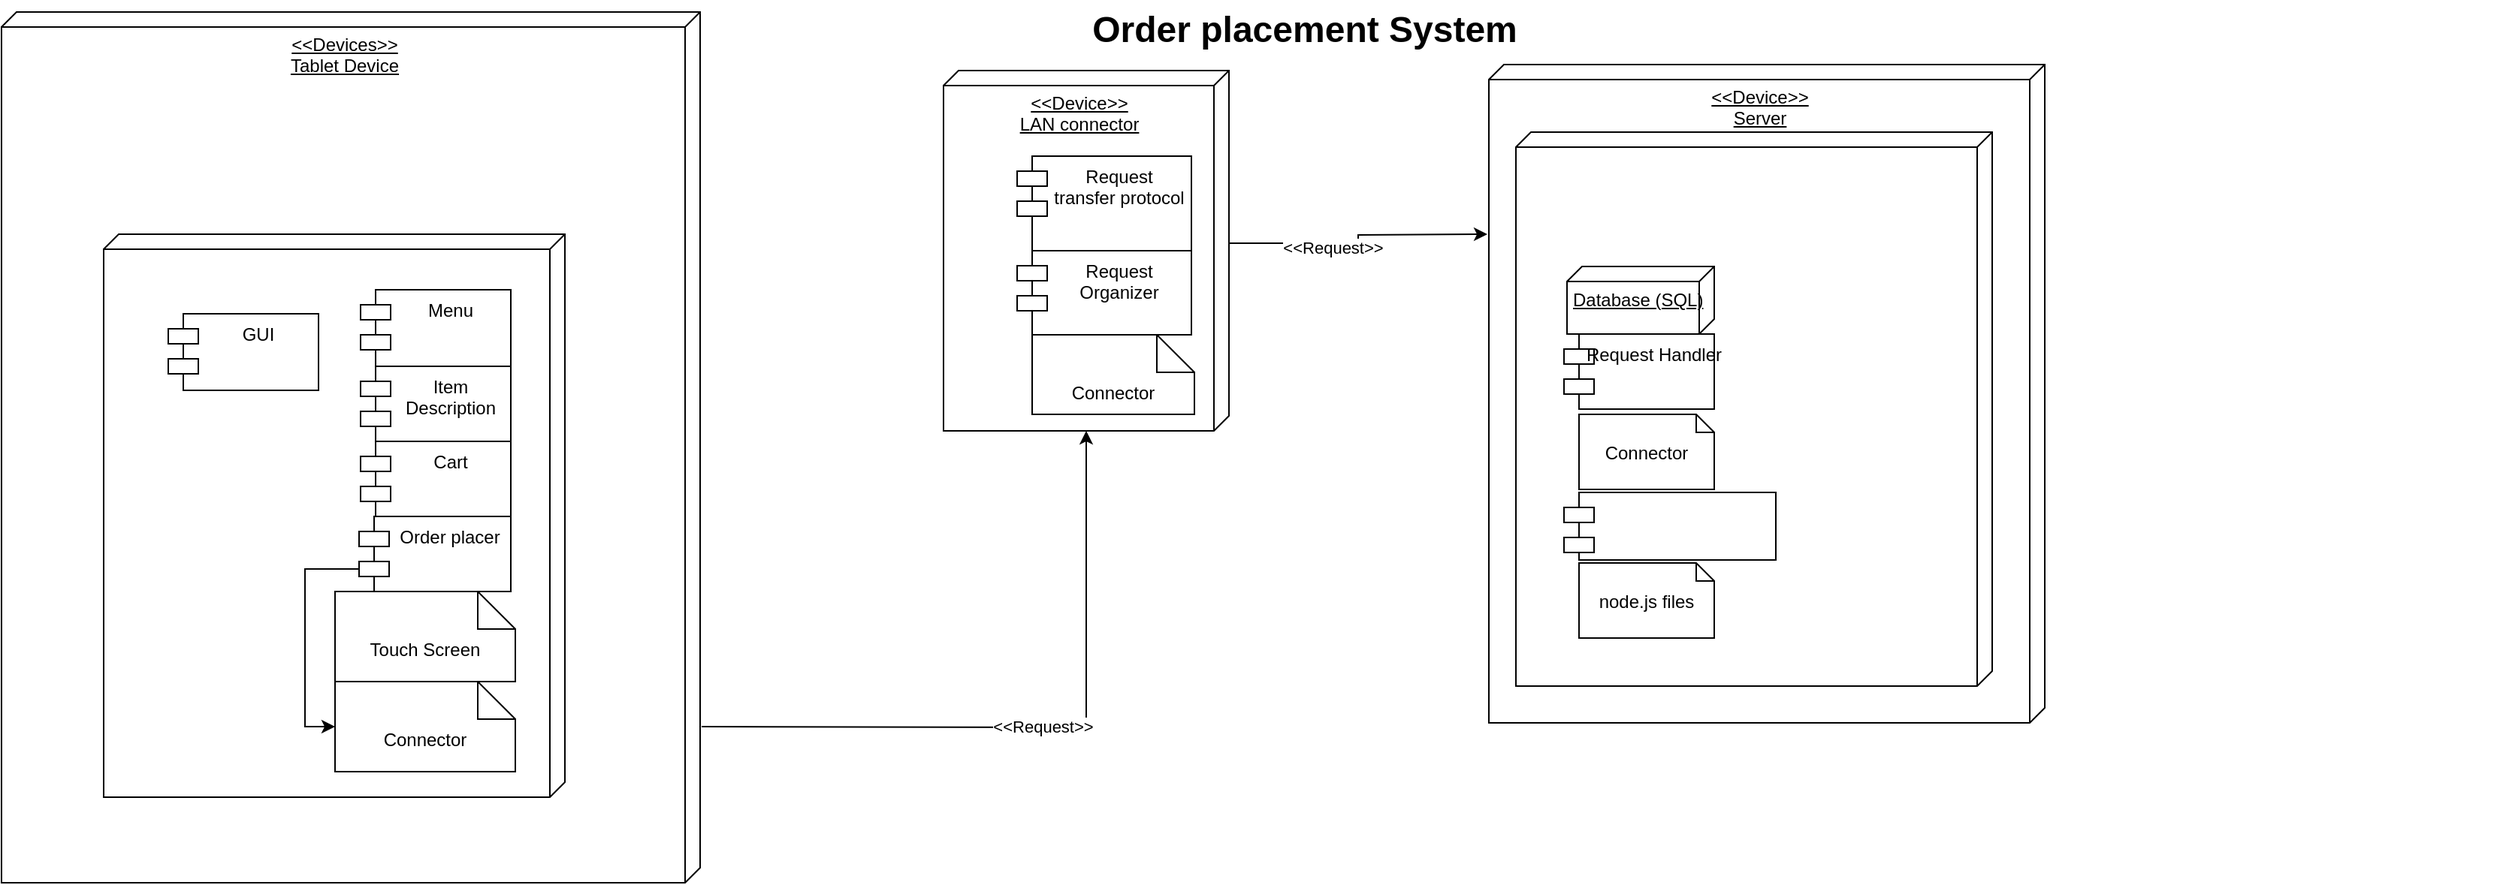 <mxfile version="18.1.2" type="device"><diagram name="Page-1" id="74b105a0-9070-1c63-61bc-23e55f88626e"><mxGraphModel dx="1102" dy="582" grid="0" gridSize="10" guides="1" tooltips="1" connect="1" arrows="1" fold="1" page="1" pageScale="1.5" pageWidth="1169" pageHeight="826" background="none" math="0" shadow="0"><root><mxCell id="0" style=";html=1;"/><mxCell id="1" style=";html=1;" parent="0"/><mxCell id="D31mUylTpj6lK9VbcmKF-3" value="&amp;lt;&amp;lt;Device&amp;gt;&amp;gt;&lt;br&gt;Server&lt;br&gt;" style="verticalAlign=top;align=center;spacingTop=8;spacingLeft=2;spacingRight=12;shape=cube;size=10;direction=south;fontStyle=4;html=1;" parent="1" vertex="1"><mxGeometry x="1000" y="116" width="370" height="438.5" as="geometry"/></mxCell><mxCell id="D31mUylTpj6lK9VbcmKF-5" value="&amp;lt;&amp;lt;Executable environment&amp;gt;&amp;gt;&lt;br&gt;Web application" style="verticalAlign=top;align=left;spacingTop=8;spacingLeft=2;spacingRight=12;shape=cube;size=10;direction=south;fontStyle=4;html=1;fontColor=#FFFFFF;" parent="1" vertex="1"><mxGeometry x="1018" y="161" width="317" height="369" as="geometry"/></mxCell><mxCell id="D31mUylTpj6lK9VbcmKF-2" value="&amp;lt;&amp;lt;Devices&amp;gt;&amp;gt;&lt;br&gt;Tablet Device" style="verticalAlign=top;align=center;spacingTop=8;spacingLeft=2;spacingRight=12;shape=cube;size=10;direction=south;fontStyle=4;html=1;" parent="1" vertex="1"><mxGeometry x="10" y="81" width="465" height="580" as="geometry"/></mxCell><mxCell id="10b056a9c633e61c-30" value="Order placement System" style="text;strokeColor=none;fillColor=none;html=1;fontSize=24;fontStyle=1;verticalAlign=middle;align=center;" parent="1" vertex="1"><mxGeometry x="82" y="73" width="1590" height="40" as="geometry"/></mxCell><mxCell id="3YJZFr2RFKfVjGubV5Rw-2" value="Request Handler" style="shape=module;align=left;spacingLeft=20;align=center;verticalAlign=top;" parent="1" vertex="1"><mxGeometry x="1050" y="295.5" width="100" height="50" as="geometry"/></mxCell><mxCell id="3YJZFr2RFKfVjGubV5Rw-7" value="Connector" style="shape=note2;boundedLbl=1;whiteSpace=wrap;html=1;size=12;verticalAlign=top;align=center;" parent="1" vertex="1"><mxGeometry x="1060" y="349" width="90" height="50" as="geometry"/></mxCell><mxCell id="3YJZFr2RFKfVjGubV5Rw-8" value="&amp;lt;&amp;lt;Device&amp;gt;&amp;gt;&lt;br&gt;LAN connector" style="verticalAlign=top;align=center;spacingTop=8;spacingLeft=2;spacingRight=12;shape=cube;size=10;direction=south;fontStyle=4;html=1;" parent="1" vertex="1"><mxGeometry x="637" y="120" width="190" height="240" as="geometry"/></mxCell><mxCell id="3YJZFr2RFKfVjGubV5Rw-19" style="edgeStyle=orthogonalEdgeStyle;rounded=0;orthogonalLoop=1;jettySize=auto;html=1;exitX=0;exitY=0;exitDx=115;exitDy=0;exitPerimeter=0;" parent="1" source="3YJZFr2RFKfVjGubV5Rw-8" edge="1"><mxGeometry relative="1" as="geometry"><mxPoint x="932" y="229" as="sourcePoint"/><mxPoint x="999" y="229" as="targetPoint"/></mxGeometry></mxCell><mxCell id="3YJZFr2RFKfVjGubV5Rw-20" value="&amp;lt;&amp;lt;Request&amp;gt;&amp;gt;" style="edgeLabel;html=1;align=center;verticalAlign=middle;resizable=0;points=[];" parent="3YJZFr2RFKfVjGubV5Rw-19" vertex="1" connectable="0"><mxGeometry x="-0.23" y="-2" relative="1" as="geometry"><mxPoint y="1" as="offset"/></mxGeometry></mxCell><mxCell id="3YJZFr2RFKfVjGubV5Rw-17" value="&amp;lt;&amp;lt;Request&amp;gt;&amp;gt;" style="edgeStyle=orthogonalEdgeStyle;rounded=0;orthogonalLoop=1;jettySize=auto;html=1;" parent="1" target="3YJZFr2RFKfVjGubV5Rw-8" edge="1"><mxGeometry relative="1" as="geometry"><mxPoint x="476" y="557" as="sourcePoint"/></mxGeometry></mxCell><mxCell id="3YJZFr2RFKfVjGubV5Rw-16" value="Connector" style="shape=note2;boundedLbl=1;whiteSpace=wrap;html=1;size=25;verticalAlign=top;align=center;" parent="1" vertex="1"><mxGeometry x="696" y="296" width="108" height="53" as="geometry"/></mxCell><mxCell id="mSuzAA9WOaYbSN8aiwl5-1" value="Database (SQL)" style="verticalAlign=top;align=left;spacingTop=8;spacingLeft=2;spacingRight=12;shape=cube;size=10;direction=south;fontStyle=4;html=1;" parent="1" vertex="1"><mxGeometry x="1052" y="250.5" width="98" height="45" as="geometry"/></mxCell><mxCell id="mSuzAA9WOaYbSN8aiwl5-2" value="Request &#10;transfer protocol" style="shape=module;align=left;spacingLeft=20;align=center;verticalAlign=top;" parent="1" vertex="1"><mxGeometry x="686" y="177" width="116" height="63" as="geometry"/></mxCell><mxCell id="mSuzAA9WOaYbSN8aiwl5-3" value="Request&#10;Organizer" style="shape=module;align=left;spacingLeft=20;align=center;verticalAlign=top;" parent="1" vertex="1"><mxGeometry x="686" y="240" width="116" height="56" as="geometry"/></mxCell><mxCell id="mSuzAA9WOaYbSN8aiwl5-4" style="edgeStyle=orthogonalEdgeStyle;rounded=0;orthogonalLoop=1;jettySize=auto;html=1;exitX=0.5;exitY=1;exitDx=0;exitDy=0;exitPerimeter=0;" parent="1" source="3YJZFr2RFKfVjGubV5Rw-7" target="3YJZFr2RFKfVjGubV5Rw-7" edge="1"><mxGeometry relative="1" as="geometry"/></mxCell><mxCell id="D31mUylTpj6lK9VbcmKF-1" value="&amp;lt;&amp;lt;Executable environment&amp;gt;&amp;gt;&lt;br&gt;OS" style="verticalAlign=top;align=left;spacingTop=8;spacingLeft=2;spacingRight=12;shape=cube;size=10;direction=south;fontStyle=4;html=1;fontColor=#FFFFFF;" parent="1" vertex="1"><mxGeometry x="78" y="229" width="307" height="375" as="geometry"/></mxCell><mxCell id="mSuzAA9WOaYbSN8aiwl5-6" value="Cart" style="shape=module;align=left;spacingLeft=20;align=center;verticalAlign=top;" parent="1" vertex="1"><mxGeometry x="249" y="367" width="100" height="50" as="geometry"/></mxCell><mxCell id="mSuzAA9WOaYbSN8aiwl5-13" style="edgeStyle=orthogonalEdgeStyle;rounded=0;orthogonalLoop=1;jettySize=auto;html=1;exitX=0;exitY=0;exitDx=0;exitDy=35;exitPerimeter=0;entryX=0;entryY=0.5;entryDx=0;entryDy=0;entryPerimeter=0;" parent="1" source="mSuzAA9WOaYbSN8aiwl5-7" target="mSuzAA9WOaYbSN8aiwl5-11" edge="1"><mxGeometry relative="1" as="geometry"/></mxCell><mxCell id="mSuzAA9WOaYbSN8aiwl5-7" value="Order placer" style="shape=module;align=left;spacingLeft=20;align=center;verticalAlign=top;" parent="1" vertex="1"><mxGeometry x="248" y="417" width="101" height="50" as="geometry"/></mxCell><mxCell id="mSuzAA9WOaYbSN8aiwl5-9" value="Item &#10;Description" style="shape=module;align=left;spacingLeft=20;align=center;verticalAlign=top;" parent="1" vertex="1"><mxGeometry x="249" y="317" width="100" height="50" as="geometry"/></mxCell><mxCell id="mSuzAA9WOaYbSN8aiwl5-10" value="Touch Screen" style="shape=note2;boundedLbl=1;whiteSpace=wrap;html=1;size=25;verticalAlign=top;align=center;" parent="1" vertex="1"><mxGeometry x="232" y="467" width="120" height="60" as="geometry"/></mxCell><mxCell id="mSuzAA9WOaYbSN8aiwl5-11" value="Connector" style="shape=note2;boundedLbl=1;whiteSpace=wrap;html=1;size=25;verticalAlign=top;align=center;" parent="1" vertex="1"><mxGeometry x="232" y="527" width="120" height="60" as="geometry"/></mxCell><mxCell id="mSuzAA9WOaYbSN8aiwl5-12" value="Menu" style="shape=module;align=left;spacingLeft=20;align=center;verticalAlign=top;" parent="1" vertex="1"><mxGeometry x="249" y="266" width="100" height="51" as="geometry"/></mxCell><mxCell id="D31mUylTpj6lK9VbcmKF-4" style="edgeStyle=orthogonalEdgeStyle;rounded=0;orthogonalLoop=1;jettySize=auto;html=1;exitX=0.5;exitY=1;exitDx=0;exitDy=0;fontColor=#FFFFFF;" parent="1" source="mSuzAA9WOaYbSN8aiwl5-3" target="mSuzAA9WOaYbSN8aiwl5-3" edge="1"><mxGeometry relative="1" as="geometry"/></mxCell><mxCell id="D31mUylTpj6lK9VbcmKF-6" value="GUI" style="shape=module;align=left;spacingLeft=20;align=center;verticalAlign=top;" parent="1" vertex="1"><mxGeometry x="121" y="282" width="100" height="51" as="geometry"/></mxCell><mxCell id="D31mUylTpj6lK9VbcmKF-7" value="API endpoint handler" style="shape=module;align=left;spacingLeft=20;align=center;verticalAlign=top;fontColor=#FFFFFF;" parent="1" vertex="1"><mxGeometry x="1050" y="401" width="141" height="45" as="geometry"/></mxCell><mxCell id="D31mUylTpj6lK9VbcmKF-9" value="node.js files" style="shape=note2;boundedLbl=1;whiteSpace=wrap;html=1;size=12;verticalAlign=top;align=center;" parent="1" vertex="1"><mxGeometry x="1060" y="448" width="90" height="50" as="geometry"/></mxCell></root></mxGraphModel></diagram></mxfile>